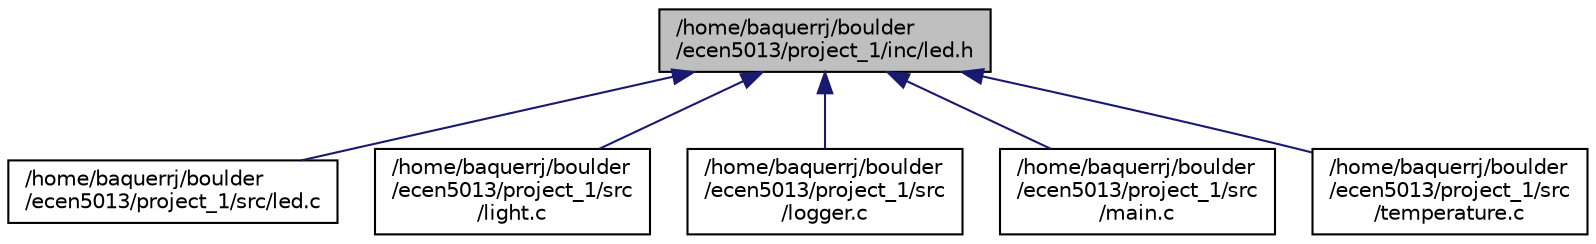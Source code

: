 digraph "/home/baquerrj/boulder/ecen5013/project_1/inc/led.h"
{
  edge [fontname="Helvetica",fontsize="10",labelfontname="Helvetica",labelfontsize="10"];
  node [fontname="Helvetica",fontsize="10",shape=record];
  Node2 [label="/home/baquerrj/boulder\l/ecen5013/project_1/inc/led.h",height=0.2,width=0.4,color="black", fillcolor="grey75", style="filled", fontcolor="black"];
  Node2 -> Node3 [dir="back",color="midnightblue",fontsize="10",style="solid"];
  Node3 [label="/home/baquerrj/boulder\l/ecen5013/project_1/src/led.c",height=0.2,width=0.4,color="black", fillcolor="white", style="filled",URL="$led_8c.html",tooltip="<+DETAILED+> "];
  Node2 -> Node4 [dir="back",color="midnightblue",fontsize="10",style="solid"];
  Node4 [label="/home/baquerrj/boulder\l/ecen5013/project_1/src\l/light.c",height=0.2,width=0.4,color="black", fillcolor="white", style="filled",URL="$light_8c.html",tooltip="Interface to APDS9301 Light Sensor. "];
  Node2 -> Node5 [dir="back",color="midnightblue",fontsize="10",style="solid"];
  Node5 [label="/home/baquerrj/boulder\l/ecen5013/project_1/src\l/logger.c",height=0.2,width=0.4,color="black", fillcolor="white", style="filled",URL="$logger_8c.html",tooltip="Takes care of logging for other threads. "];
  Node2 -> Node6 [dir="back",color="midnightblue",fontsize="10",style="solid"];
  Node6 [label="/home/baquerrj/boulder\l/ecen5013/project_1/src\l/main.c",height=0.2,width=0.4,color="black", fillcolor="white", style="filled",URL="$main_8c.html",tooltip="<+DETAILED+> "];
  Node2 -> Node7 [dir="back",color="midnightblue",fontsize="10",style="solid"];
  Node7 [label="/home/baquerrj/boulder\l/ecen5013/project_1/src\l/temperature.c",height=0.2,width=0.4,color="black", fillcolor="white", style="filled",URL="$temperature_8c.html",tooltip="Source file implementing temperature.h. "];
}

